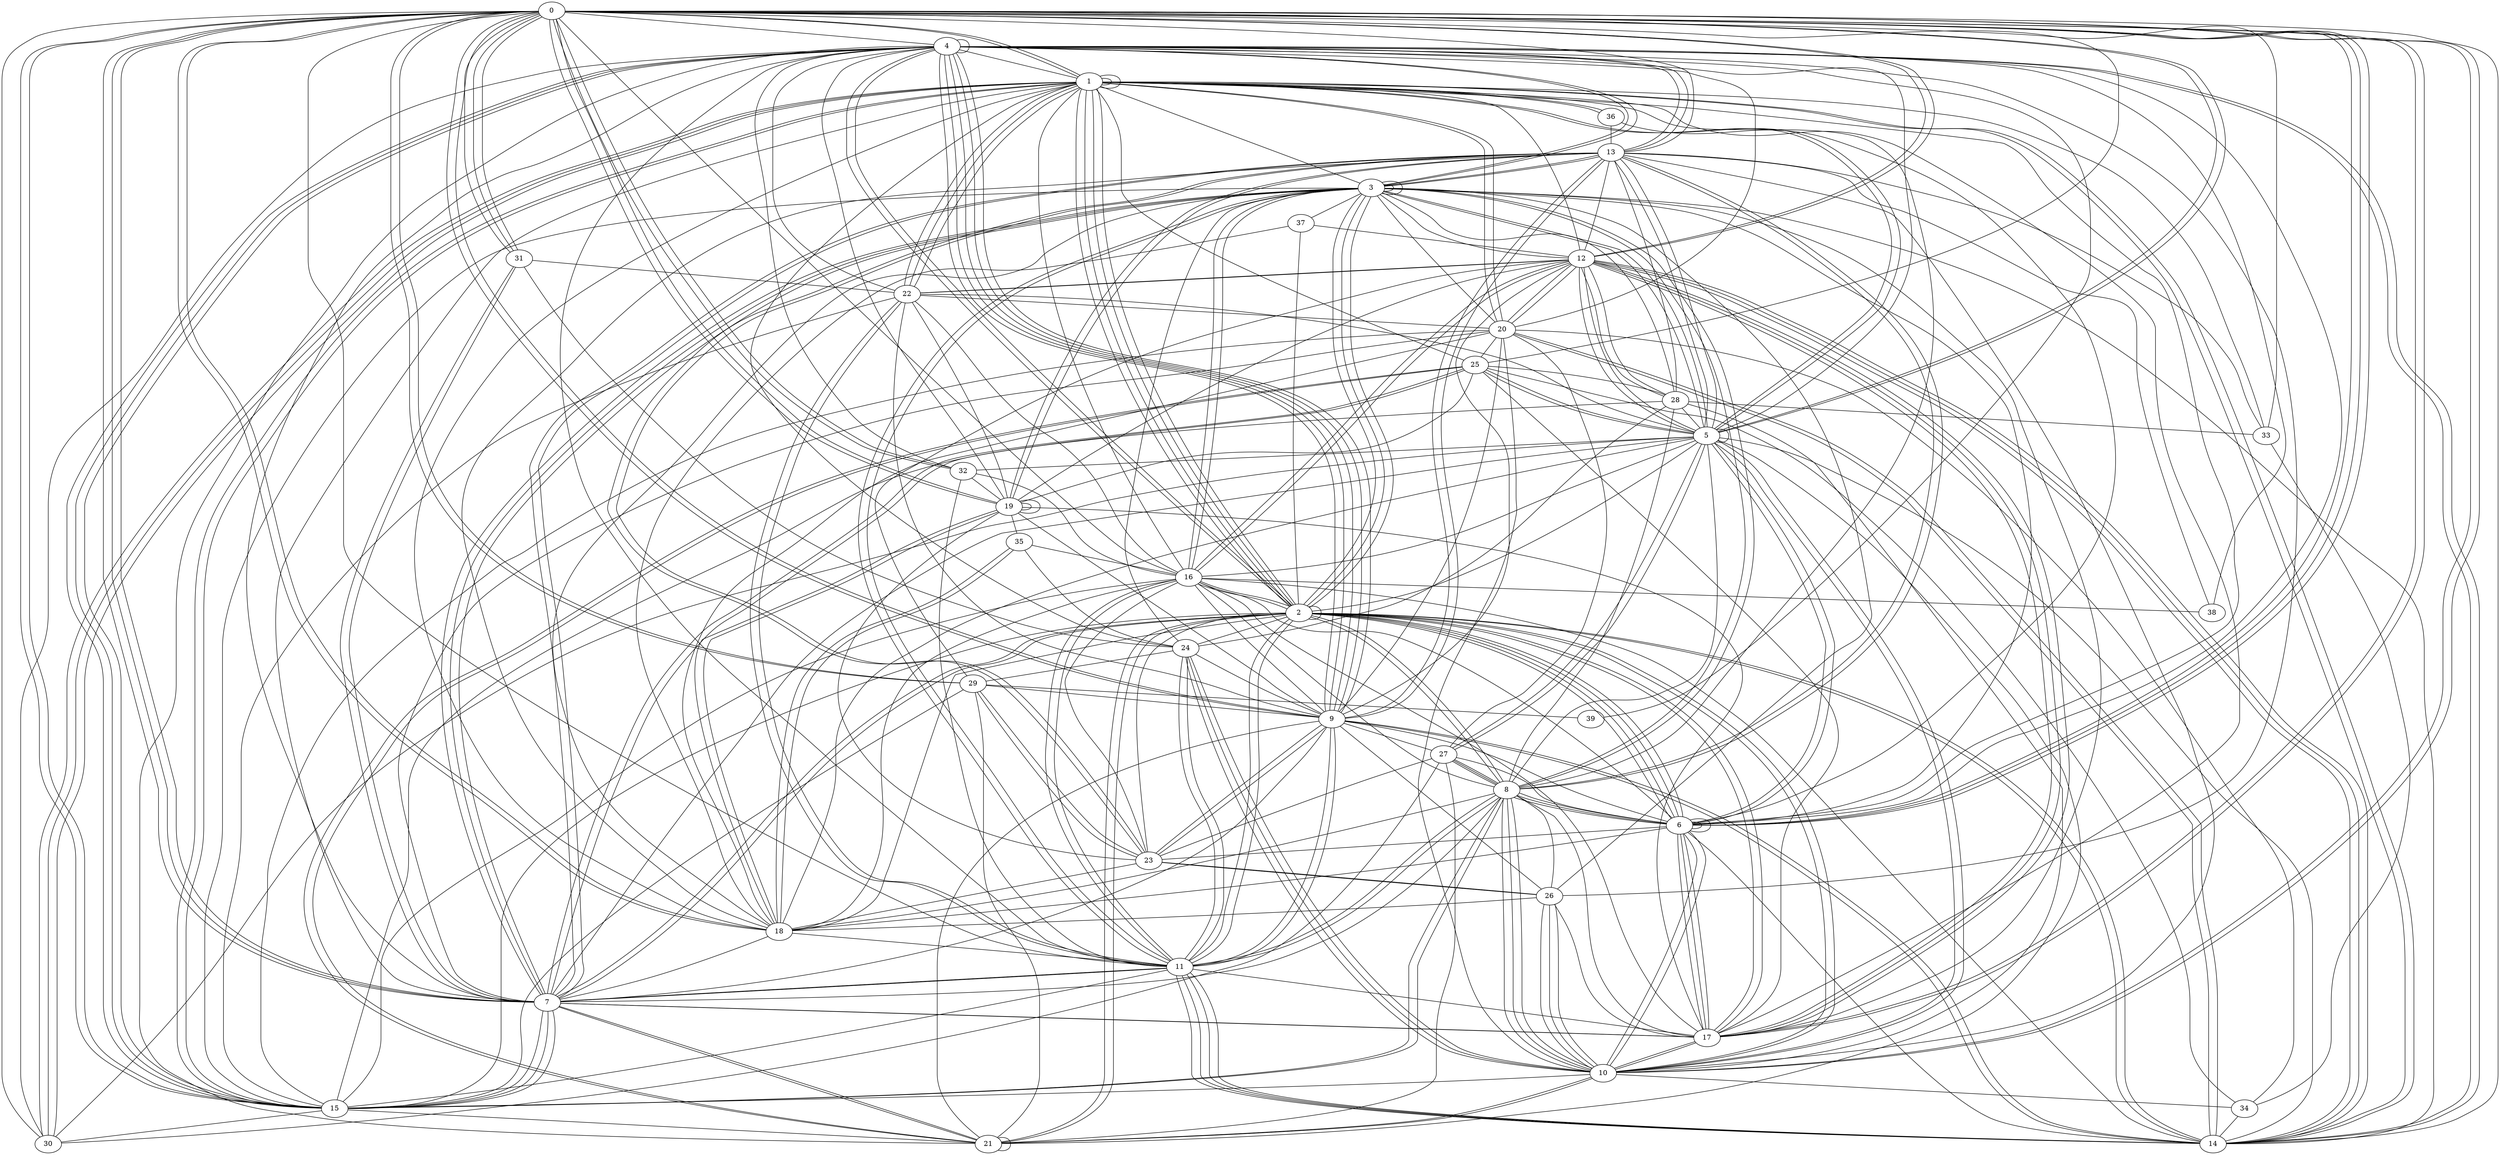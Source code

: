 graph G {
0;
1;
2;
3;
4;
5;
6;
7;
8;
9;
10;
11;
12;
13;
14;
15;
16;
17;
18;
19;
20;
21;
22;
23;
24;
25;
26;
27;
28;
29;
30;
31;
32;
33;
34;
35;
36;
37;
38;
39;
7--0 ;
35--18 ;
11--3 ;
4--14 ;
6--10 ;
19--12 ;
16--8 ;
15--29 ;
7--9 ;
5--16 ;
26--8 ;
6--4 ;
31--0 ;
22--15 ;
1--7 ;
12--0 ;
12--22 ;
2--8 ;
10--21 ;
9--23 ;
18--0 ;
18--0 ;
8--15 ;
0--16 ;
28--15 ;
11--2 ;
6--0 ;
2--3 ;
19--22 ;
28--8 ;
21--7 ;
18--11 ;
13--8 ;
1--25 ;
2--15 ;
1--15 ;
1--0 ;
15--21 ;
18--1 ;
7--3 ;
6--17 ;
8--6 ;
5--1 ;
4--32 ;
5--8 ;
9--24 ;
18--23 ;
27--5 ;
6--6 ;
23--13 ;
17--19 ;
22--16 ;
16--38 ;
34--20 ;
14--12 ;
0--19 ;
7--0 ;
6--5 ;
1--20 ;
2--4 ;
1--22 ;
12--16 ;
36--6 ;
36--1 ;
13--8 ;
4--3 ;
7--15 ;
11--8 ;
9--27 ;
11--22 ;
0--5 ;
1--0 ;
2--6 ;
4--9 ;
19--9 ;
24--11 ;
37--12 ;
15--30 ;
11--8 ;
27--8 ;
7--18 ;
28--33 ;
31--0 ;
17--11 ;
31--22 ;
4--39 ;
16--12 ;
12--5 ;
0--32 ;
16--3 ;
14--12 ;
10--26 ;
12--20 ;
0--31 ;
17--10 ;
15--4 ;
2--3 ;
13--38 ;
4--9 ;
22--9 ;
2--23 ;
14--1 ;
20--18 ;
26--17 ;
33--13 ;
3--17 ;
1--1 ;
17--1 ;
2--1 ;
3--8 ;
3--3 ;
17--16 ;
23--27 ;
7--4 ;
3--3 ;
0--19 ;
6--1 ;
5--10 ;
8--10 ;
9--20 ;
10--34 ;
14--16 ;
17--0 ;
13--0 ;
9--26 ;
3--15 ;
4--20 ;
20--3 ;
4--9 ;
15--20 ;
6--16 ;
11--32 ;
3--2 ;
23--9 ;
7--25 ;
9--0 ;
18--19 ;
5--3 ;
30--0 ;
28--24 ;
7--13 ;
30--1 ;
16--32 ;
3--8 ;
0--15 ;
31--24 ;
12--14 ;
2--24 ;
7--17 ;
14--11 ;
26--3 ;
10--5 ;
4--9 ;
6--9 ;
29--39 ;
24--29 ;
33--0 ;
8--17 ;
12--9 ;
5--18 ;
1--22 ;
25--28 ;
1--5 ;
6--0 ;
14--11 ;
25--21 ;
27--20 ;
4--2 ;
25--0 ;
10--0 ;
14--4 ;
13--5 ;
29--9 ;
6--3 ;
6--8 ;
13--10 ;
27--8 ;
6--6 ;
12--22 ;
10--26 ;
10--24 ;
11--7 ;
7--15 ;
21--25 ;
29--0 ;
10--6 ;
8--10 ;
14--2 ;
14--2 ;
2--2 ;
10--21 ;
20--14 ;
18--37 ;
38--4 ;
17--7 ;
10--15 ;
19--19 ;
2--6 ;
5--21 ;
13--3 ;
23--16 ;
7--21 ;
2--37 ;
10--2 ;
3--1 ;
5--5 ;
26--18 ;
2--10 ;
15--0 ;
4--1 ;
32--19 ;
12--17 ;
24--1 ;
5--27 ;
32--0 ;
21--21 ;
8--18 ;
35--24 ;
6--5 ;
2--7 ;
19--4 ;
19--13 ;
13--7 ;
14--9 ;
35--16 ;
19--35 ;
1--16 ;
3--16 ;
23--26 ;
14--9 ;
11--0 ;
11--16 ;
1--8 ;
9--4 ;
29--12 ;
21--27 ;
4--15 ;
21--2 ;
9--16 ;
5--32 ;
17--25 ;
1--36 ;
4--5 ;
21--2 ;
16--2 ;
9--13 ;
8--27 ;
0--14 ;
17--6 ;
13--28 ;
0--12 ;
29--21 ;
22--5 ;
14--3 ;
7--3 ;
23--29 ;
6--17 ;
25--19 ;
12--1 ;
3--28 ;
5--25 ;
0--4 ;
13--5 ;
15--16 ;
2--18 ;
26--23 ;
8--7 ;
7--2 ;
8--10 ;
15--11 ;
17--10 ;
4--3 ;
1--30 ;
7--11 ;
29--23 ;
3--11 ;
0--7 ;
10--24 ;
1--22 ;
10--24 ;
2--8 ;
36--13 ;
18--3 ;
5--30 ;
29--0 ;
34--14 ;
13--4 ;
0--6 ;
1--2 ;
10--20 ;
28--12 ;
21--4 ;
12--17 ;
12--5 ;
31--7 ;
28--12 ;
20--12 ;
9--11 ;
4--13 ;
4--11 ;
19--13 ;
5--14 ;
11--14 ;
4--4 ;
1--2 ;
31--7 ;
10--28 ;
28--5 ;
2--6 ;
3--24 ;
1--33 ;
13--18 ;
16--11 ;
19--18 ;
22--20 ;
14--20 ;
15--7 ;
20--1 ;
33--34 ;
3--37 ;
8--15 ;
30--4 ;
7--5 ;
14--6 ;
18--16 ;
20--7 ;
5--0 ;
13--9 ;
20--25 ;
15--1 ;
35--18 ;
7--25 ;
16--2 ;
12--3 ;
1--30 ;
2--17 ;
34--25 ;
11--2 ;
7--3 ;
1--1 ;
18--6 ;
6--8 ;
13--3 ;
14--1 ;
5--3 ;
0--10 ;
21--9 ;
12--17 ;
13--12 ;
9--11 ;
23--19 ;
9--0 ;
0--17 ;
26--10 ;
6--2 ;
13--23 ;
25--5 ;
22--4 ;
1--2 ;
11--24 ;
4--15 ;
2--5 ;
22--11 ;
6--23 ;
30--27 ;
2--17 ;
4--26 ;
27--6 ;
14--11 ;
19--19 ;
}
